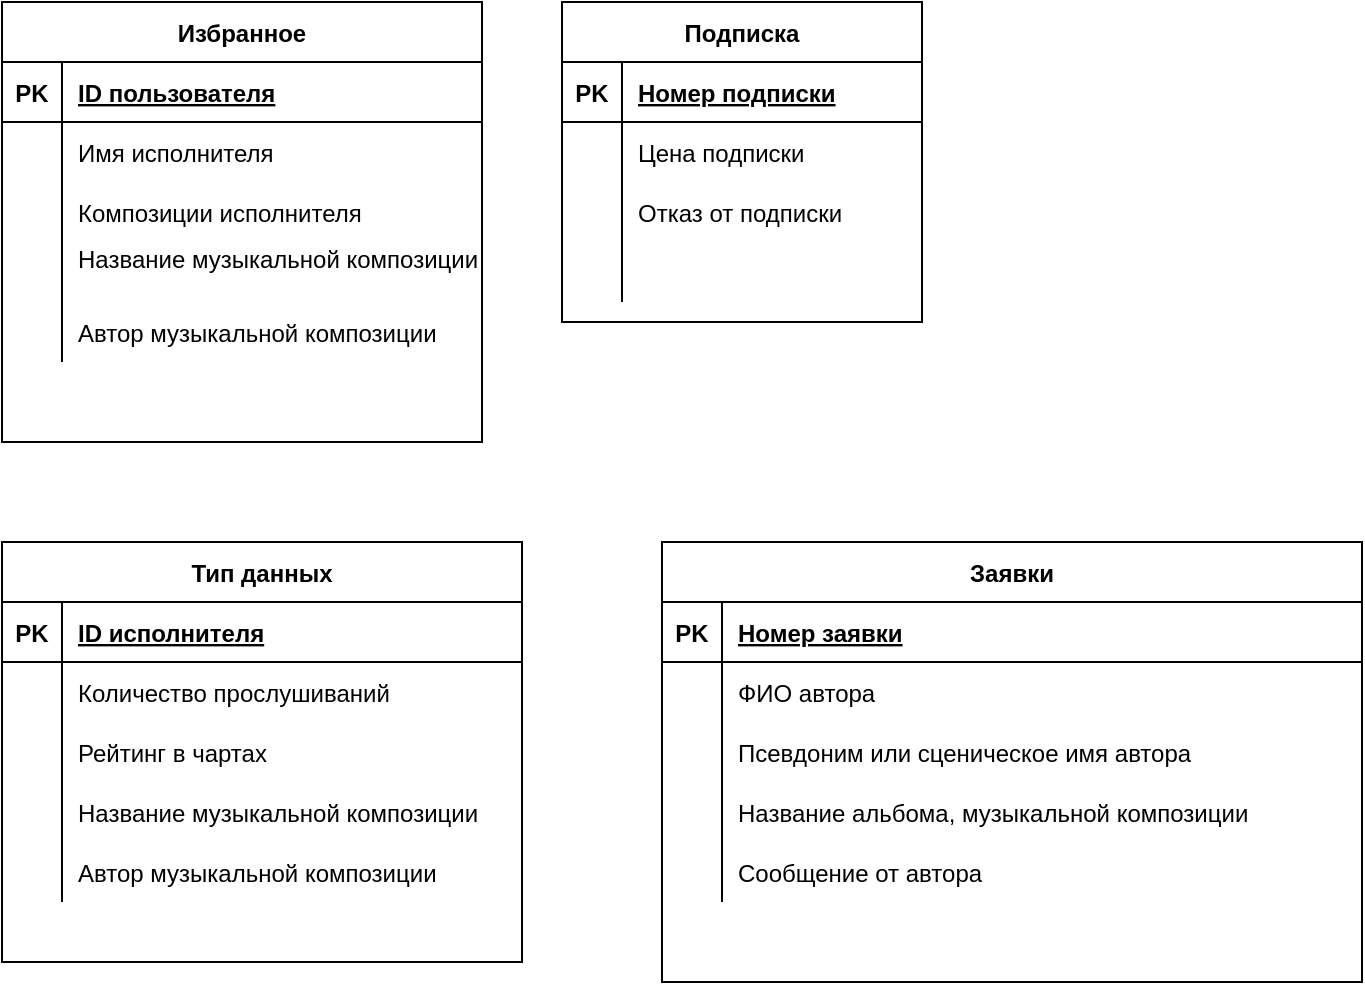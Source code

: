 <mxfile version="15.5.2" type="device"><diagram id="YhIW78KKG1MkZQojClb2" name="Страница 1"><mxGraphModel dx="979" dy="587" grid="1" gridSize="10" guides="1" tooltips="1" connect="1" arrows="1" fold="1" page="1" pageScale="1" pageWidth="827" pageHeight="1169" math="0" shadow="0"><root><mxCell id="0"/><mxCell id="1" parent="0"/><mxCell id="bTDtYaDf9AdeFOKU3OdR-14" value="Подписка" style="shape=table;startSize=30;container=1;collapsible=1;childLayout=tableLayout;fixedRows=1;rowLines=0;fontStyle=1;align=center;resizeLast=1;" vertex="1" parent="1"><mxGeometry x="320" y="40" width="180" height="160" as="geometry"/></mxCell><mxCell id="bTDtYaDf9AdeFOKU3OdR-15" value="" style="shape=partialRectangle;collapsible=0;dropTarget=0;pointerEvents=0;fillColor=none;top=0;left=0;bottom=1;right=0;points=[[0,0.5],[1,0.5]];portConstraint=eastwest;" vertex="1" parent="bTDtYaDf9AdeFOKU3OdR-14"><mxGeometry y="30" width="180" height="30" as="geometry"/></mxCell><mxCell id="bTDtYaDf9AdeFOKU3OdR-16" value="PK" style="shape=partialRectangle;connectable=0;fillColor=none;top=0;left=0;bottom=0;right=0;fontStyle=1;overflow=hidden;" vertex="1" parent="bTDtYaDf9AdeFOKU3OdR-15"><mxGeometry width="30" height="30" as="geometry"><mxRectangle width="30" height="30" as="alternateBounds"/></mxGeometry></mxCell><mxCell id="bTDtYaDf9AdeFOKU3OdR-17" value="Номер подписки" style="shape=partialRectangle;connectable=0;fillColor=none;top=0;left=0;bottom=0;right=0;align=left;spacingLeft=6;fontStyle=5;overflow=hidden;" vertex="1" parent="bTDtYaDf9AdeFOKU3OdR-15"><mxGeometry x="30" width="150" height="30" as="geometry"><mxRectangle width="150" height="30" as="alternateBounds"/></mxGeometry></mxCell><mxCell id="bTDtYaDf9AdeFOKU3OdR-18" value="" style="shape=partialRectangle;collapsible=0;dropTarget=0;pointerEvents=0;fillColor=none;top=0;left=0;bottom=0;right=0;points=[[0,0.5],[1,0.5]];portConstraint=eastwest;" vertex="1" parent="bTDtYaDf9AdeFOKU3OdR-14"><mxGeometry y="60" width="180" height="30" as="geometry"/></mxCell><mxCell id="bTDtYaDf9AdeFOKU3OdR-19" value="" style="shape=partialRectangle;connectable=0;fillColor=none;top=0;left=0;bottom=0;right=0;editable=1;overflow=hidden;" vertex="1" parent="bTDtYaDf9AdeFOKU3OdR-18"><mxGeometry width="30" height="30" as="geometry"><mxRectangle width="30" height="30" as="alternateBounds"/></mxGeometry></mxCell><mxCell id="bTDtYaDf9AdeFOKU3OdR-20" value="Цена подписки" style="shape=partialRectangle;connectable=0;fillColor=none;top=0;left=0;bottom=0;right=0;align=left;spacingLeft=6;overflow=hidden;" vertex="1" parent="bTDtYaDf9AdeFOKU3OdR-18"><mxGeometry x="30" width="150" height="30" as="geometry"><mxRectangle width="150" height="30" as="alternateBounds"/></mxGeometry></mxCell><mxCell id="bTDtYaDf9AdeFOKU3OdR-21" value="" style="shape=partialRectangle;collapsible=0;dropTarget=0;pointerEvents=0;fillColor=none;top=0;left=0;bottom=0;right=0;points=[[0,0.5],[1,0.5]];portConstraint=eastwest;" vertex="1" parent="bTDtYaDf9AdeFOKU3OdR-14"><mxGeometry y="90" width="180" height="30" as="geometry"/></mxCell><mxCell id="bTDtYaDf9AdeFOKU3OdR-22" value="" style="shape=partialRectangle;connectable=0;fillColor=none;top=0;left=0;bottom=0;right=0;editable=1;overflow=hidden;" vertex="1" parent="bTDtYaDf9AdeFOKU3OdR-21"><mxGeometry width="30" height="30" as="geometry"><mxRectangle width="30" height="30" as="alternateBounds"/></mxGeometry></mxCell><mxCell id="bTDtYaDf9AdeFOKU3OdR-23" value="Отказ от подписки" style="shape=partialRectangle;connectable=0;fillColor=none;top=0;left=0;bottom=0;right=0;align=left;spacingLeft=6;overflow=hidden;" vertex="1" parent="bTDtYaDf9AdeFOKU3OdR-21"><mxGeometry x="30" width="150" height="30" as="geometry"><mxRectangle width="150" height="30" as="alternateBounds"/></mxGeometry></mxCell><mxCell id="bTDtYaDf9AdeFOKU3OdR-24" value="" style="shape=partialRectangle;collapsible=0;dropTarget=0;pointerEvents=0;fillColor=none;top=0;left=0;bottom=0;right=0;points=[[0,0.5],[1,0.5]];portConstraint=eastwest;" vertex="1" parent="bTDtYaDf9AdeFOKU3OdR-14"><mxGeometry y="120" width="180" height="30" as="geometry"/></mxCell><mxCell id="bTDtYaDf9AdeFOKU3OdR-25" value="" style="shape=partialRectangle;connectable=0;fillColor=none;top=0;left=0;bottom=0;right=0;editable=1;overflow=hidden;" vertex="1" parent="bTDtYaDf9AdeFOKU3OdR-24"><mxGeometry width="30" height="30" as="geometry"><mxRectangle width="30" height="30" as="alternateBounds"/></mxGeometry></mxCell><mxCell id="bTDtYaDf9AdeFOKU3OdR-26" value="" style="shape=partialRectangle;connectable=0;fillColor=none;top=0;left=0;bottom=0;right=0;align=left;spacingLeft=6;overflow=hidden;" vertex="1" parent="bTDtYaDf9AdeFOKU3OdR-24"><mxGeometry x="30" width="150" height="30" as="geometry"><mxRectangle width="150" height="30" as="alternateBounds"/></mxGeometry></mxCell><mxCell id="bTDtYaDf9AdeFOKU3OdR-27" value="Избранное" style="shape=table;startSize=30;container=1;collapsible=1;childLayout=tableLayout;fixedRows=1;rowLines=0;fontStyle=1;align=center;resizeLast=1;" vertex="1" parent="1"><mxGeometry x="40" y="40" width="240" height="220" as="geometry"/></mxCell><mxCell id="bTDtYaDf9AdeFOKU3OdR-28" value="" style="shape=partialRectangle;collapsible=0;dropTarget=0;pointerEvents=0;fillColor=none;top=0;left=0;bottom=1;right=0;points=[[0,0.5],[1,0.5]];portConstraint=eastwest;" vertex="1" parent="bTDtYaDf9AdeFOKU3OdR-27"><mxGeometry y="30" width="240" height="30" as="geometry"/></mxCell><mxCell id="bTDtYaDf9AdeFOKU3OdR-29" value="PK" style="shape=partialRectangle;connectable=0;fillColor=none;top=0;left=0;bottom=0;right=0;fontStyle=1;overflow=hidden;" vertex="1" parent="bTDtYaDf9AdeFOKU3OdR-28"><mxGeometry width="30" height="30" as="geometry"><mxRectangle width="30" height="30" as="alternateBounds"/></mxGeometry></mxCell><mxCell id="bTDtYaDf9AdeFOKU3OdR-30" value="ID пользователя" style="shape=partialRectangle;connectable=0;fillColor=none;top=0;left=0;bottom=0;right=0;align=left;spacingLeft=6;fontStyle=5;overflow=hidden;" vertex="1" parent="bTDtYaDf9AdeFOKU3OdR-28"><mxGeometry x="30" width="210" height="30" as="geometry"><mxRectangle width="210" height="30" as="alternateBounds"/></mxGeometry></mxCell><mxCell id="bTDtYaDf9AdeFOKU3OdR-31" value="" style="shape=partialRectangle;collapsible=0;dropTarget=0;pointerEvents=0;fillColor=none;top=0;left=0;bottom=0;right=0;points=[[0,0.5],[1,0.5]];portConstraint=eastwest;" vertex="1" parent="bTDtYaDf9AdeFOKU3OdR-27"><mxGeometry y="60" width="240" height="30" as="geometry"/></mxCell><mxCell id="bTDtYaDf9AdeFOKU3OdR-32" value="" style="shape=partialRectangle;connectable=0;fillColor=none;top=0;left=0;bottom=0;right=0;editable=1;overflow=hidden;" vertex="1" parent="bTDtYaDf9AdeFOKU3OdR-31"><mxGeometry width="30" height="30" as="geometry"><mxRectangle width="30" height="30" as="alternateBounds"/></mxGeometry></mxCell><mxCell id="bTDtYaDf9AdeFOKU3OdR-33" value="Имя исполнителя" style="shape=partialRectangle;connectable=0;fillColor=none;top=0;left=0;bottom=0;right=0;align=left;spacingLeft=6;overflow=hidden;" vertex="1" parent="bTDtYaDf9AdeFOKU3OdR-31"><mxGeometry x="30" width="210" height="30" as="geometry"><mxRectangle width="210" height="30" as="alternateBounds"/></mxGeometry></mxCell><mxCell id="bTDtYaDf9AdeFOKU3OdR-34" value="" style="shape=partialRectangle;collapsible=0;dropTarget=0;pointerEvents=0;fillColor=none;top=0;left=0;bottom=0;right=0;points=[[0,0.5],[1,0.5]];portConstraint=eastwest;" vertex="1" parent="bTDtYaDf9AdeFOKU3OdR-27"><mxGeometry y="90" width="240" height="30" as="geometry"/></mxCell><mxCell id="bTDtYaDf9AdeFOKU3OdR-35" value="" style="shape=partialRectangle;connectable=0;fillColor=none;top=0;left=0;bottom=0;right=0;editable=1;overflow=hidden;" vertex="1" parent="bTDtYaDf9AdeFOKU3OdR-34"><mxGeometry width="30" height="30" as="geometry"><mxRectangle width="30" height="30" as="alternateBounds"/></mxGeometry></mxCell><mxCell id="bTDtYaDf9AdeFOKU3OdR-36" value="Композиции исполнителя" style="shape=partialRectangle;connectable=0;fillColor=none;top=0;left=0;bottom=0;right=0;align=left;spacingLeft=6;overflow=hidden;" vertex="1" parent="bTDtYaDf9AdeFOKU3OdR-34"><mxGeometry x="30" width="210" height="30" as="geometry"><mxRectangle width="210" height="30" as="alternateBounds"/></mxGeometry></mxCell><mxCell id="bTDtYaDf9AdeFOKU3OdR-37" value="" style="shape=partialRectangle;collapsible=0;dropTarget=0;pointerEvents=0;fillColor=none;top=0;left=0;bottom=0;right=0;points=[[0,0.5],[1,0.5]];portConstraint=eastwest;" vertex="1" parent="bTDtYaDf9AdeFOKU3OdR-27"><mxGeometry y="120" width="240" height="30" as="geometry"/></mxCell><mxCell id="bTDtYaDf9AdeFOKU3OdR-38" value="" style="shape=partialRectangle;connectable=0;fillColor=none;top=0;left=0;bottom=0;right=0;editable=1;overflow=hidden;" vertex="1" parent="bTDtYaDf9AdeFOKU3OdR-37"><mxGeometry width="30" height="30" as="geometry"><mxRectangle width="30" height="30" as="alternateBounds"/></mxGeometry></mxCell><mxCell id="bTDtYaDf9AdeFOKU3OdR-39" value="Название музыкальной композиции&#10;" style="shape=partialRectangle;connectable=0;fillColor=none;top=0;left=0;bottom=0;right=0;align=left;spacingLeft=6;overflow=hidden;" vertex="1" parent="bTDtYaDf9AdeFOKU3OdR-37"><mxGeometry x="30" width="210" height="30" as="geometry"><mxRectangle width="210" height="30" as="alternateBounds"/></mxGeometry></mxCell><mxCell id="bTDtYaDf9AdeFOKU3OdR-68" value="" style="shape=partialRectangle;collapsible=0;dropTarget=0;pointerEvents=0;fillColor=none;top=0;left=0;bottom=0;right=0;points=[[0,0.5],[1,0.5]];portConstraint=eastwest;" vertex="1" parent="bTDtYaDf9AdeFOKU3OdR-27"><mxGeometry y="150" width="240" height="30" as="geometry"/></mxCell><mxCell id="bTDtYaDf9AdeFOKU3OdR-69" value="" style="shape=partialRectangle;connectable=0;fillColor=none;top=0;left=0;bottom=0;right=0;editable=1;overflow=hidden;" vertex="1" parent="bTDtYaDf9AdeFOKU3OdR-68"><mxGeometry width="30" height="30" as="geometry"><mxRectangle width="30" height="30" as="alternateBounds"/></mxGeometry></mxCell><mxCell id="bTDtYaDf9AdeFOKU3OdR-70" value="Автор музыкальной композиции" style="shape=partialRectangle;connectable=0;fillColor=none;top=0;left=0;bottom=0;right=0;align=left;spacingLeft=6;overflow=hidden;" vertex="1" parent="bTDtYaDf9AdeFOKU3OdR-68"><mxGeometry x="30" width="210" height="30" as="geometry"><mxRectangle width="210" height="30" as="alternateBounds"/></mxGeometry></mxCell><mxCell id="bTDtYaDf9AdeFOKU3OdR-40" value="Тип данных" style="shape=table;startSize=30;container=1;collapsible=1;childLayout=tableLayout;fixedRows=1;rowLines=0;fontStyle=1;align=center;resizeLast=1;" vertex="1" parent="1"><mxGeometry x="40" y="310" width="260" height="210" as="geometry"/></mxCell><mxCell id="bTDtYaDf9AdeFOKU3OdR-41" value="" style="shape=partialRectangle;collapsible=0;dropTarget=0;pointerEvents=0;fillColor=none;top=0;left=0;bottom=1;right=0;points=[[0,0.5],[1,0.5]];portConstraint=eastwest;" vertex="1" parent="bTDtYaDf9AdeFOKU3OdR-40"><mxGeometry y="30" width="260" height="30" as="geometry"/></mxCell><mxCell id="bTDtYaDf9AdeFOKU3OdR-42" value="PK" style="shape=partialRectangle;connectable=0;fillColor=none;top=0;left=0;bottom=0;right=0;fontStyle=1;overflow=hidden;" vertex="1" parent="bTDtYaDf9AdeFOKU3OdR-41"><mxGeometry width="30" height="30" as="geometry"><mxRectangle width="30" height="30" as="alternateBounds"/></mxGeometry></mxCell><mxCell id="bTDtYaDf9AdeFOKU3OdR-43" value="ID исполнителя" style="shape=partialRectangle;connectable=0;fillColor=none;top=0;left=0;bottom=0;right=0;align=left;spacingLeft=6;fontStyle=5;overflow=hidden;" vertex="1" parent="bTDtYaDf9AdeFOKU3OdR-41"><mxGeometry x="30" width="230" height="30" as="geometry"><mxRectangle width="230" height="30" as="alternateBounds"/></mxGeometry></mxCell><mxCell id="bTDtYaDf9AdeFOKU3OdR-44" value="" style="shape=partialRectangle;collapsible=0;dropTarget=0;pointerEvents=0;fillColor=none;top=0;left=0;bottom=0;right=0;points=[[0,0.5],[1,0.5]];portConstraint=eastwest;" vertex="1" parent="bTDtYaDf9AdeFOKU3OdR-40"><mxGeometry y="60" width="260" height="30" as="geometry"/></mxCell><mxCell id="bTDtYaDf9AdeFOKU3OdR-45" value="" style="shape=partialRectangle;connectable=0;fillColor=none;top=0;left=0;bottom=0;right=0;editable=1;overflow=hidden;" vertex="1" parent="bTDtYaDf9AdeFOKU3OdR-44"><mxGeometry width="30" height="30" as="geometry"><mxRectangle width="30" height="30" as="alternateBounds"/></mxGeometry></mxCell><mxCell id="bTDtYaDf9AdeFOKU3OdR-46" value="Количество прослушиваний" style="shape=partialRectangle;connectable=0;fillColor=none;top=0;left=0;bottom=0;right=0;align=left;spacingLeft=6;overflow=hidden;" vertex="1" parent="bTDtYaDf9AdeFOKU3OdR-44"><mxGeometry x="30" width="230" height="30" as="geometry"><mxRectangle width="230" height="30" as="alternateBounds"/></mxGeometry></mxCell><mxCell id="bTDtYaDf9AdeFOKU3OdR-47" value="" style="shape=partialRectangle;collapsible=0;dropTarget=0;pointerEvents=0;fillColor=none;top=0;left=0;bottom=0;right=0;points=[[0,0.5],[1,0.5]];portConstraint=eastwest;" vertex="1" parent="bTDtYaDf9AdeFOKU3OdR-40"><mxGeometry y="90" width="260" height="30" as="geometry"/></mxCell><mxCell id="bTDtYaDf9AdeFOKU3OdR-48" value="" style="shape=partialRectangle;connectable=0;fillColor=none;top=0;left=0;bottom=0;right=0;editable=1;overflow=hidden;" vertex="1" parent="bTDtYaDf9AdeFOKU3OdR-47"><mxGeometry width="30" height="30" as="geometry"><mxRectangle width="30" height="30" as="alternateBounds"/></mxGeometry></mxCell><mxCell id="bTDtYaDf9AdeFOKU3OdR-49" value="Рейтинг в чартах" style="shape=partialRectangle;connectable=0;fillColor=none;top=0;left=0;bottom=0;right=0;align=left;spacingLeft=6;overflow=hidden;" vertex="1" parent="bTDtYaDf9AdeFOKU3OdR-47"><mxGeometry x="30" width="230" height="30" as="geometry"><mxRectangle width="230" height="30" as="alternateBounds"/></mxGeometry></mxCell><mxCell id="bTDtYaDf9AdeFOKU3OdR-50" value="" style="shape=partialRectangle;collapsible=0;dropTarget=0;pointerEvents=0;fillColor=none;top=0;left=0;bottom=0;right=0;points=[[0,0.5],[1,0.5]];portConstraint=eastwest;" vertex="1" parent="bTDtYaDf9AdeFOKU3OdR-40"><mxGeometry y="120" width="260" height="30" as="geometry"/></mxCell><mxCell id="bTDtYaDf9AdeFOKU3OdR-51" value="" style="shape=partialRectangle;connectable=0;fillColor=none;top=0;left=0;bottom=0;right=0;editable=1;overflow=hidden;" vertex="1" parent="bTDtYaDf9AdeFOKU3OdR-50"><mxGeometry width="30" height="30" as="geometry"><mxRectangle width="30" height="30" as="alternateBounds"/></mxGeometry></mxCell><mxCell id="bTDtYaDf9AdeFOKU3OdR-52" value="Название музыкальной композиции" style="shape=partialRectangle;connectable=0;fillColor=none;top=0;left=0;bottom=0;right=0;align=left;spacingLeft=6;overflow=hidden;" vertex="1" parent="bTDtYaDf9AdeFOKU3OdR-50"><mxGeometry x="30" width="230" height="30" as="geometry"><mxRectangle width="230" height="30" as="alternateBounds"/></mxGeometry></mxCell><mxCell id="bTDtYaDf9AdeFOKU3OdR-76" value="" style="shape=partialRectangle;collapsible=0;dropTarget=0;pointerEvents=0;fillColor=none;top=0;left=0;bottom=0;right=0;points=[[0,0.5],[1,0.5]];portConstraint=eastwest;" vertex="1" parent="bTDtYaDf9AdeFOKU3OdR-40"><mxGeometry y="150" width="260" height="30" as="geometry"/></mxCell><mxCell id="bTDtYaDf9AdeFOKU3OdR-77" value="" style="shape=partialRectangle;connectable=0;fillColor=none;top=0;left=0;bottom=0;right=0;editable=1;overflow=hidden;" vertex="1" parent="bTDtYaDf9AdeFOKU3OdR-76"><mxGeometry width="30" height="30" as="geometry"><mxRectangle width="30" height="30" as="alternateBounds"/></mxGeometry></mxCell><mxCell id="bTDtYaDf9AdeFOKU3OdR-78" value="Автор музыкальной композиции" style="shape=partialRectangle;connectable=0;fillColor=none;top=0;left=0;bottom=0;right=0;align=left;spacingLeft=6;overflow=hidden;" vertex="1" parent="bTDtYaDf9AdeFOKU3OdR-76"><mxGeometry x="30" width="230" height="30" as="geometry"><mxRectangle width="230" height="30" as="alternateBounds"/></mxGeometry></mxCell><mxCell id="bTDtYaDf9AdeFOKU3OdR-53" value="Заявки" style="shape=table;startSize=30;container=1;collapsible=1;childLayout=tableLayout;fixedRows=1;rowLines=0;fontStyle=1;align=center;resizeLast=1;" vertex="1" parent="1"><mxGeometry x="370" y="310" width="350" height="220" as="geometry"/></mxCell><mxCell id="bTDtYaDf9AdeFOKU3OdR-54" value="" style="shape=partialRectangle;collapsible=0;dropTarget=0;pointerEvents=0;fillColor=none;top=0;left=0;bottom=1;right=0;points=[[0,0.5],[1,0.5]];portConstraint=eastwest;" vertex="1" parent="bTDtYaDf9AdeFOKU3OdR-53"><mxGeometry y="30" width="350" height="30" as="geometry"/></mxCell><mxCell id="bTDtYaDf9AdeFOKU3OdR-55" value="PK" style="shape=partialRectangle;connectable=0;fillColor=none;top=0;left=0;bottom=0;right=0;fontStyle=1;overflow=hidden;" vertex="1" parent="bTDtYaDf9AdeFOKU3OdR-54"><mxGeometry width="30" height="30" as="geometry"><mxRectangle width="30" height="30" as="alternateBounds"/></mxGeometry></mxCell><mxCell id="bTDtYaDf9AdeFOKU3OdR-56" value="Номер заявки" style="shape=partialRectangle;connectable=0;fillColor=none;top=0;left=0;bottom=0;right=0;align=left;spacingLeft=6;fontStyle=5;overflow=hidden;" vertex="1" parent="bTDtYaDf9AdeFOKU3OdR-54"><mxGeometry x="30" width="320" height="30" as="geometry"><mxRectangle width="320" height="30" as="alternateBounds"/></mxGeometry></mxCell><mxCell id="bTDtYaDf9AdeFOKU3OdR-57" value="" style="shape=partialRectangle;collapsible=0;dropTarget=0;pointerEvents=0;fillColor=none;top=0;left=0;bottom=0;right=0;points=[[0,0.5],[1,0.5]];portConstraint=eastwest;" vertex="1" parent="bTDtYaDf9AdeFOKU3OdR-53"><mxGeometry y="60" width="350" height="30" as="geometry"/></mxCell><mxCell id="bTDtYaDf9AdeFOKU3OdR-58" value="" style="shape=partialRectangle;connectable=0;fillColor=none;top=0;left=0;bottom=0;right=0;editable=1;overflow=hidden;" vertex="1" parent="bTDtYaDf9AdeFOKU3OdR-57"><mxGeometry width="30" height="30" as="geometry"><mxRectangle width="30" height="30" as="alternateBounds"/></mxGeometry></mxCell><mxCell id="bTDtYaDf9AdeFOKU3OdR-59" value="ФИО автора" style="shape=partialRectangle;connectable=0;fillColor=none;top=0;left=0;bottom=0;right=0;align=left;spacingLeft=6;overflow=hidden;" vertex="1" parent="bTDtYaDf9AdeFOKU3OdR-57"><mxGeometry x="30" width="320" height="30" as="geometry"><mxRectangle width="320" height="30" as="alternateBounds"/></mxGeometry></mxCell><mxCell id="bTDtYaDf9AdeFOKU3OdR-60" value="" style="shape=partialRectangle;collapsible=0;dropTarget=0;pointerEvents=0;fillColor=none;top=0;left=0;bottom=0;right=0;points=[[0,0.5],[1,0.5]];portConstraint=eastwest;" vertex="1" parent="bTDtYaDf9AdeFOKU3OdR-53"><mxGeometry y="90" width="350" height="30" as="geometry"/></mxCell><mxCell id="bTDtYaDf9AdeFOKU3OdR-61" value="" style="shape=partialRectangle;connectable=0;fillColor=none;top=0;left=0;bottom=0;right=0;editable=1;overflow=hidden;" vertex="1" parent="bTDtYaDf9AdeFOKU3OdR-60"><mxGeometry width="30" height="30" as="geometry"><mxRectangle width="30" height="30" as="alternateBounds"/></mxGeometry></mxCell><mxCell id="bTDtYaDf9AdeFOKU3OdR-62" value="Псевдоним или сценическое имя автора" style="shape=partialRectangle;connectable=0;fillColor=none;top=0;left=0;bottom=0;right=0;align=left;spacingLeft=6;overflow=hidden;" vertex="1" parent="bTDtYaDf9AdeFOKU3OdR-60"><mxGeometry x="30" width="320" height="30" as="geometry"><mxRectangle width="320" height="30" as="alternateBounds"/></mxGeometry></mxCell><mxCell id="bTDtYaDf9AdeFOKU3OdR-63" value="" style="shape=partialRectangle;collapsible=0;dropTarget=0;pointerEvents=0;fillColor=none;top=0;left=0;bottom=0;right=0;points=[[0,0.5],[1,0.5]];portConstraint=eastwest;" vertex="1" parent="bTDtYaDf9AdeFOKU3OdR-53"><mxGeometry y="120" width="350" height="30" as="geometry"/></mxCell><mxCell id="bTDtYaDf9AdeFOKU3OdR-64" value="" style="shape=partialRectangle;connectable=0;fillColor=none;top=0;left=0;bottom=0;right=0;editable=1;overflow=hidden;" vertex="1" parent="bTDtYaDf9AdeFOKU3OdR-63"><mxGeometry width="30" height="30" as="geometry"><mxRectangle width="30" height="30" as="alternateBounds"/></mxGeometry></mxCell><mxCell id="bTDtYaDf9AdeFOKU3OdR-65" value="Название альбома, музыкальной композиции" style="shape=partialRectangle;connectable=0;fillColor=none;top=0;left=0;bottom=0;right=0;align=left;spacingLeft=6;overflow=hidden;" vertex="1" parent="bTDtYaDf9AdeFOKU3OdR-63"><mxGeometry x="30" width="320" height="30" as="geometry"><mxRectangle width="320" height="30" as="alternateBounds"/></mxGeometry></mxCell><mxCell id="bTDtYaDf9AdeFOKU3OdR-80" value="" style="shape=partialRectangle;collapsible=0;dropTarget=0;pointerEvents=0;fillColor=none;top=0;left=0;bottom=0;right=0;points=[[0,0.5],[1,0.5]];portConstraint=eastwest;" vertex="1" parent="bTDtYaDf9AdeFOKU3OdR-53"><mxGeometry y="150" width="350" height="30" as="geometry"/></mxCell><mxCell id="bTDtYaDf9AdeFOKU3OdR-81" value="" style="shape=partialRectangle;connectable=0;fillColor=none;top=0;left=0;bottom=0;right=0;editable=1;overflow=hidden;" vertex="1" parent="bTDtYaDf9AdeFOKU3OdR-80"><mxGeometry width="30" height="30" as="geometry"><mxRectangle width="30" height="30" as="alternateBounds"/></mxGeometry></mxCell><mxCell id="bTDtYaDf9AdeFOKU3OdR-82" value="Сообщение от автора" style="shape=partialRectangle;connectable=0;fillColor=none;top=0;left=0;bottom=0;right=0;align=left;spacingLeft=6;overflow=hidden;" vertex="1" parent="bTDtYaDf9AdeFOKU3OdR-80"><mxGeometry x="30" width="320" height="30" as="geometry"><mxRectangle width="320" height="30" as="alternateBounds"/></mxGeometry></mxCell></root></mxGraphModel></diagram></mxfile>